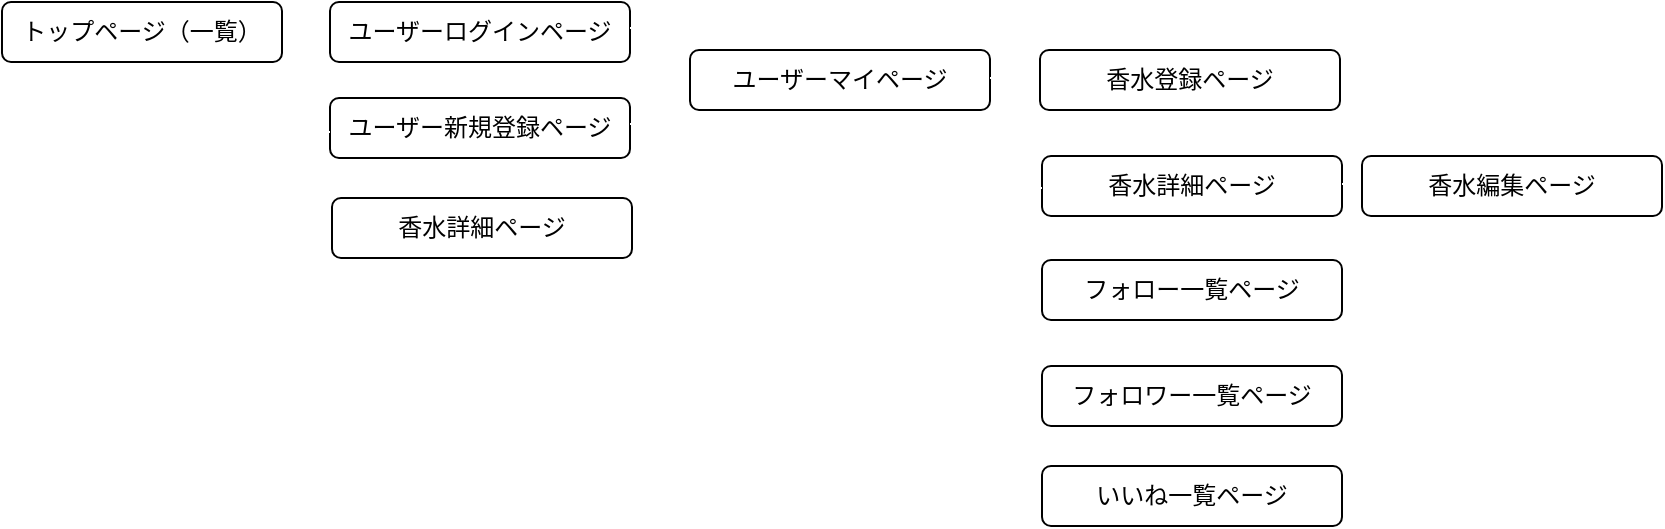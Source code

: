 <mxfile>
    <diagram id="EpaCcVTt3u5B3HH6peIz" name="ページ1">
        <mxGraphModel dx="1543" dy="480" grid="1" gridSize="10" guides="1" tooltips="1" connect="1" arrows="1" fold="1" page="1" pageScale="1" pageWidth="827" pageHeight="1169" math="0" shadow="0">
            <root>
                <mxCell id="0"/>
                <mxCell id="1" parent="0"/>
                <mxCell id="15" style="edgeStyle=none;html=1;exitX=1;exitY=0.5;exitDx=0;exitDy=0;entryX=0;entryY=0.5;entryDx=0;entryDy=0;endArrow=none;endFill=0;strokeColor=#FFFFFF;" edge="1" parent="1" source="2" target="7">
                    <mxGeometry relative="1" as="geometry"/>
                </mxCell>
                <mxCell id="2" value="トップページ（一覧）" style="rounded=1;whiteSpace=wrap;html=1;" vertex="1" parent="1">
                    <mxGeometry x="-20" y="60" width="140" height="30" as="geometry"/>
                </mxCell>
                <mxCell id="7" value="ユーザーログインページ" style="rounded=1;whiteSpace=wrap;html=1;" vertex="1" parent="1">
                    <mxGeometry x="144" y="60" width="150" height="30" as="geometry"/>
                </mxCell>
                <mxCell id="13" value="ユーザー新規登録ページ" style="rounded=1;whiteSpace=wrap;html=1;" vertex="1" parent="1">
                    <mxGeometry x="144" y="108" width="150" height="30" as="geometry"/>
                </mxCell>
                <mxCell id="14" value="香水詳細ページ" style="rounded=1;whiteSpace=wrap;html=1;" vertex="1" parent="1">
                    <mxGeometry x="145" y="158" width="150" height="30" as="geometry"/>
                </mxCell>
                <mxCell id="16" value="" style="endArrow=none;html=1;strokeColor=#FFFFFF;" edge="1" parent="1">
                    <mxGeometry width="50" height="50" relative="1" as="geometry">
                        <mxPoint x="294" y="121" as="sourcePoint"/>
                        <mxPoint x="309" y="121" as="targetPoint"/>
                    </mxGeometry>
                </mxCell>
                <mxCell id="17" value="" style="endArrow=none;html=1;strokeColor=#FFFFFF;" edge="1" parent="1">
                    <mxGeometry width="50" height="50" relative="1" as="geometry">
                        <mxPoint x="130" y="170" as="sourcePoint"/>
                        <mxPoint x="130" y="76" as="targetPoint"/>
                    </mxGeometry>
                </mxCell>
                <mxCell id="19" value="" style="endArrow=none;html=1;strokeColor=#FFFFFF;" edge="1" parent="1">
                    <mxGeometry width="50" height="50" relative="1" as="geometry">
                        <mxPoint x="130" y="169" as="sourcePoint"/>
                        <mxPoint x="144" y="169" as="targetPoint"/>
                    </mxGeometry>
                </mxCell>
                <mxCell id="20" value="" style="endArrow=none;html=1;strokeColor=#FFFFFF;" edge="1" parent="1">
                    <mxGeometry width="50" height="50" relative="1" as="geometry">
                        <mxPoint x="130" y="125" as="sourcePoint"/>
                        <mxPoint x="144" y="125" as="targetPoint"/>
                    </mxGeometry>
                </mxCell>
                <mxCell id="21" value="" style="endArrow=none;html=1;strokeColor=#FFFFFF;" edge="1" parent="1">
                    <mxGeometry width="50" height="50" relative="1" as="geometry">
                        <mxPoint x="294" y="73" as="sourcePoint"/>
                        <mxPoint x="309" y="73" as="targetPoint"/>
                    </mxGeometry>
                </mxCell>
                <mxCell id="23" value="" style="endArrow=none;html=1;strokeColor=#FFFFFF;" edge="1" parent="1">
                    <mxGeometry width="50" height="50" relative="1" as="geometry">
                        <mxPoint x="309" y="122" as="sourcePoint"/>
                        <mxPoint x="309" y="72" as="targetPoint"/>
                    </mxGeometry>
                </mxCell>
                <mxCell id="24" value="" style="endArrow=none;html=1;strokeColor=#FFFFFF;" edge="1" parent="1">
                    <mxGeometry width="50" height="50" relative="1" as="geometry">
                        <mxPoint x="309" y="99" as="sourcePoint"/>
                        <mxPoint x="323" y="99" as="targetPoint"/>
                    </mxGeometry>
                </mxCell>
                <mxCell id="25" value="ユーザーマイページ" style="rounded=1;whiteSpace=wrap;html=1;" vertex="1" parent="1">
                    <mxGeometry x="324" y="84" width="150" height="30" as="geometry"/>
                </mxCell>
                <mxCell id="26" value="香水登録ページ" style="rounded=1;whiteSpace=wrap;html=1;" vertex="1" parent="1">
                    <mxGeometry x="499" y="84" width="150" height="30" as="geometry"/>
                </mxCell>
                <mxCell id="27" value="香水詳細ページ" style="rounded=1;whiteSpace=wrap;html=1;" vertex="1" parent="1">
                    <mxGeometry x="500" y="137" width="150" height="30" as="geometry"/>
                </mxCell>
                <mxCell id="28" value="フォロー一覧ページ" style="rounded=1;whiteSpace=wrap;html=1;" vertex="1" parent="1">
                    <mxGeometry x="500" y="189" width="150" height="30" as="geometry"/>
                </mxCell>
                <mxCell id="29" value="フォロワー一覧ページ" style="rounded=1;whiteSpace=wrap;html=1;" vertex="1" parent="1">
                    <mxGeometry x="500" y="242" width="150" height="30" as="geometry"/>
                </mxCell>
                <mxCell id="30" value="いいね一覧ページ" style="rounded=1;whiteSpace=wrap;html=1;" vertex="1" parent="1">
                    <mxGeometry x="500" y="292" width="150" height="30" as="geometry"/>
                </mxCell>
                <mxCell id="32" value="" style="endArrow=none;html=1;strokeColor=#FFFFFF;" edge="1" parent="1">
                    <mxGeometry width="50" height="50" relative="1" as="geometry">
                        <mxPoint x="485" y="153" as="sourcePoint"/>
                        <mxPoint x="500" y="153" as="targetPoint"/>
                    </mxGeometry>
                </mxCell>
                <mxCell id="33" style="edgeStyle=none;html=1;exitX=1;exitY=0.5;exitDx=0;exitDy=0;entryX=0;entryY=0.5;entryDx=0;entryDy=0;endArrow=none;endFill=0;strokeColor=#FFFFFF;" edge="1" parent="1">
                    <mxGeometry relative="1" as="geometry">
                        <mxPoint x="474" y="98" as="sourcePoint"/>
                        <mxPoint x="498" y="98" as="targetPoint"/>
                    </mxGeometry>
                </mxCell>
                <mxCell id="34" value="" style="endArrow=none;html=1;strokeColor=#FFFFFF;" edge="1" parent="1">
                    <mxGeometry width="50" height="50" relative="1" as="geometry">
                        <mxPoint x="485" y="309.5" as="sourcePoint"/>
                        <mxPoint x="485" y="98.5" as="targetPoint"/>
                    </mxGeometry>
                </mxCell>
                <mxCell id="35" value="" style="endArrow=none;html=1;strokeColor=#FFFFFF;" edge="1" parent="1">
                    <mxGeometry width="50" height="50" relative="1" as="geometry">
                        <mxPoint x="485" y="204" as="sourcePoint"/>
                        <mxPoint x="499" y="204" as="targetPoint"/>
                    </mxGeometry>
                </mxCell>
                <mxCell id="36" value="" style="endArrow=none;html=1;strokeColor=#FFFFFF;" edge="1" parent="1">
                    <mxGeometry width="50" height="50" relative="1" as="geometry">
                        <mxPoint x="485" y="256" as="sourcePoint"/>
                        <mxPoint x="499" y="256" as="targetPoint"/>
                    </mxGeometry>
                </mxCell>
                <mxCell id="37" value="" style="endArrow=none;html=1;strokeColor=#FFFFFF;" edge="1" parent="1">
                    <mxGeometry width="50" height="50" relative="1" as="geometry">
                        <mxPoint x="485" y="309" as="sourcePoint"/>
                        <mxPoint x="499" y="309" as="targetPoint"/>
                    </mxGeometry>
                </mxCell>
                <mxCell id="38" value="" style="endArrow=none;html=1;strokeColor=#FFFFFF;" edge="1" parent="1">
                    <mxGeometry width="50" height="50" relative="1" as="geometry">
                        <mxPoint x="650" y="151" as="sourcePoint"/>
                        <mxPoint x="660" y="151" as="targetPoint"/>
                    </mxGeometry>
                </mxCell>
                <mxCell id="39" value="香水編集ページ" style="rounded=1;whiteSpace=wrap;html=1;" vertex="1" parent="1">
                    <mxGeometry x="660" y="137" width="150" height="30" as="geometry"/>
                </mxCell>
            </root>
        </mxGraphModel>
    </diagram>
</mxfile>